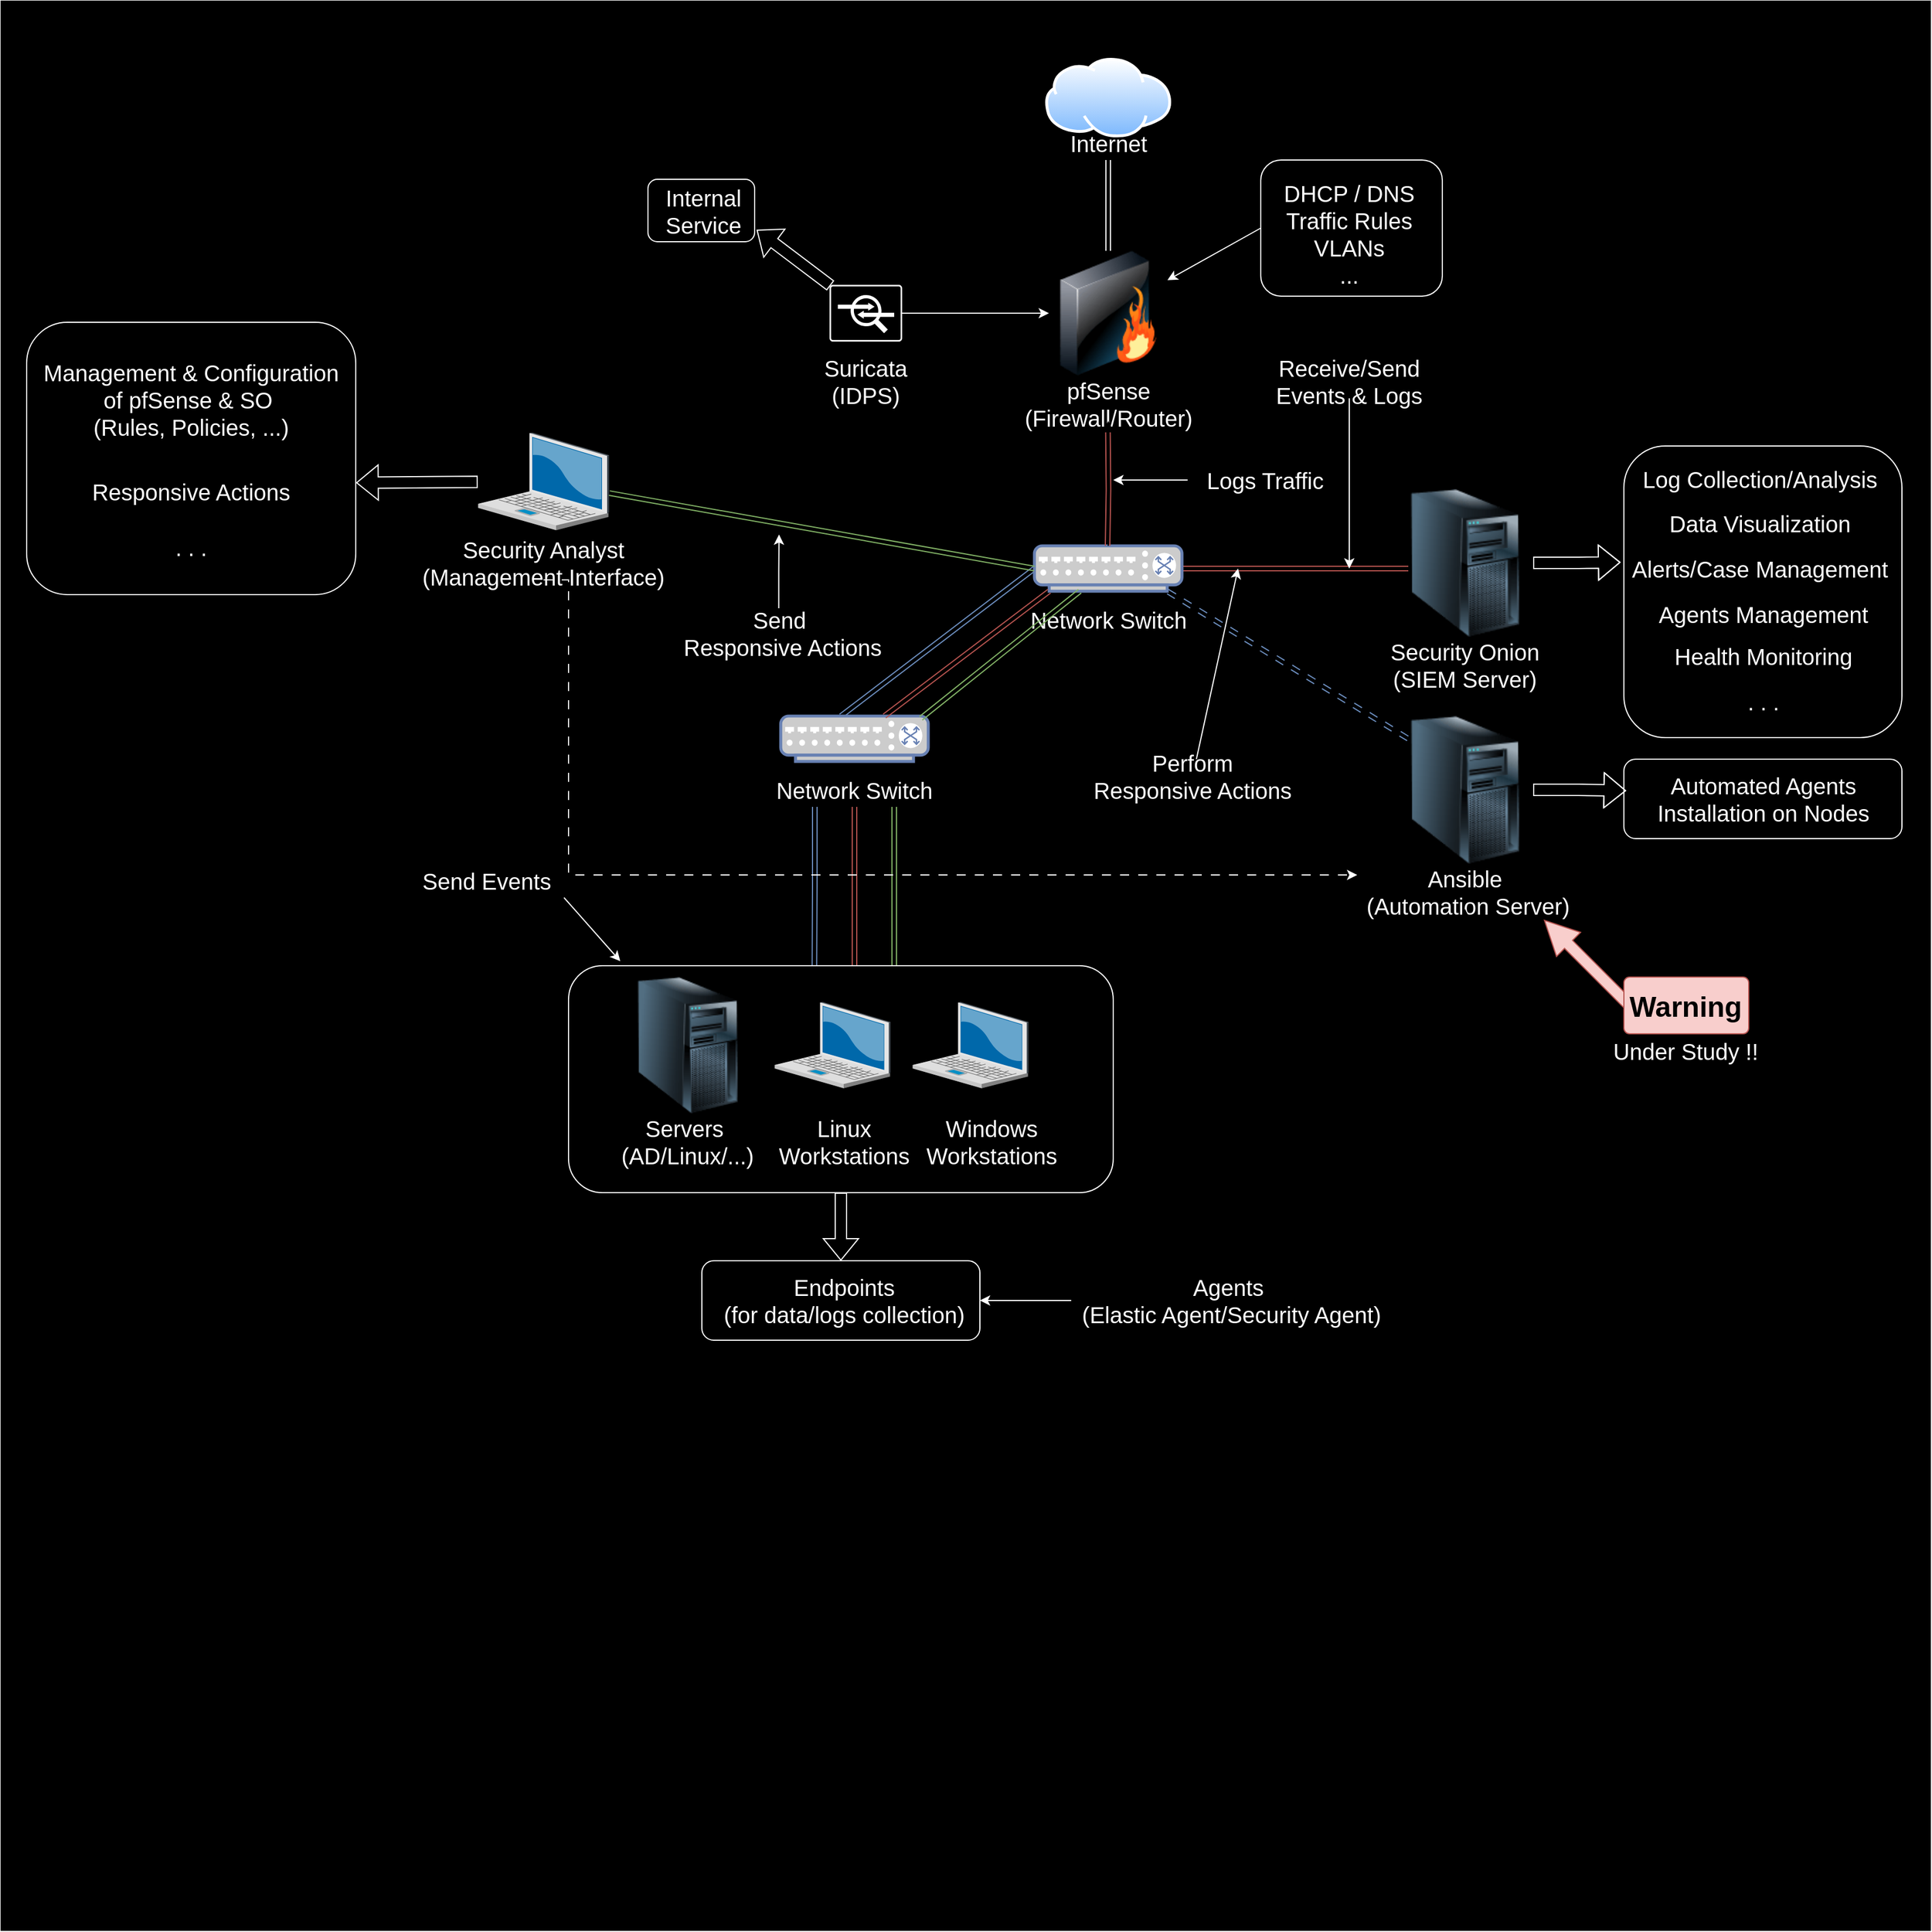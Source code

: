 <mxfile version="24.6.2" type="github">
  <diagram name="Page-1" id="b3lSfJ-mZ4IB6_b0n24v">
    <mxGraphModel dx="2950" dy="1058" grid="1" gridSize="10" guides="1" tooltips="1" connect="1" arrows="1" fold="1" page="1" pageScale="1" pageWidth="850" pageHeight="1100" math="0" shadow="0">
      <root>
        <mxCell id="0" />
        <mxCell id="1" parent="0" />
        <mxCell id="QeLuO8RoZQrud-wa69J5-1" value="" style="whiteSpace=wrap;html=1;aspect=fixed;strokeColor=#000000;fillColor=#000000;movable=0;resizable=0;rotatable=0;deletable=0;editable=0;locked=1;connectable=0;" parent="1" vertex="1">
          <mxGeometry x="-440" width="1700" height="1700" as="geometry" />
        </mxCell>
        <mxCell id="QeLuO8RoZQrud-wa69J5-7" value="" style="group" parent="1" vertex="1" connectable="0">
          <mxGeometry x="480" y="50" width="111.11" height="90" as="geometry" />
        </mxCell>
        <mxCell id="QeLuO8RoZQrud-wa69J5-2" value="" style="image;aspect=fixed;perimeter=ellipsePerimeter;html=1;align=center;shadow=0;dashed=0;spacingTop=3;image=img/lib/active_directory/internet_cloud.svg;" parent="QeLuO8RoZQrud-wa69J5-7" vertex="1">
          <mxGeometry width="111.11" height="70" as="geometry" />
        </mxCell>
        <mxCell id="QeLuO8RoZQrud-wa69J5-4" value="&lt;font color=&quot;#ffffff&quot; style=&quot;font-size: 20px;&quot;&gt;Internet&lt;/font&gt;" style="text;html=1;align=center;verticalAlign=middle;whiteSpace=wrap;rounded=0;" parent="QeLuO8RoZQrud-wa69J5-7" vertex="1">
          <mxGeometry x="25.56" y="60" width="60" height="30" as="geometry" />
        </mxCell>
        <mxCell id="QeLuO8RoZQrud-wa69J5-8" value="" style="group" parent="1" vertex="1" connectable="0">
          <mxGeometry x="447.78" y="220" width="175.56" height="150" as="geometry" />
        </mxCell>
        <mxCell id="QeLuO8RoZQrud-wa69J5-3" value="" style="image;html=1;image=img/lib/clip_art/networking/Firewall_128x128.png" parent="QeLuO8RoZQrud-wa69J5-8" vertex="1">
          <mxGeometry x="35.56" width="104.44" height="110" as="geometry" />
        </mxCell>
        <mxCell id="QeLuO8RoZQrud-wa69J5-6" value="&lt;div&gt;&lt;font color=&quot;#ffffff&quot; style=&quot;font-size: 20px;&quot;&gt;pfSense&lt;/font&gt;&lt;/div&gt;&lt;div&gt;&lt;font color=&quot;#ffffff&quot; style=&quot;font-size: 20px;&quot;&gt;(Firewall/Router)&lt;br&gt;&lt;/font&gt;&lt;/div&gt;" style="text;html=1;align=center;verticalAlign=middle;whiteSpace=wrap;rounded=0;" parent="QeLuO8RoZQrud-wa69J5-8" vertex="1">
          <mxGeometry y="120" width="175.56" height="30" as="geometry" />
        </mxCell>
        <mxCell id="QeLuO8RoZQrud-wa69J5-15" value="" style="group" parent="1" vertex="1" connectable="0">
          <mxGeometry x="465.56" y="480" width="140.0" height="80" as="geometry" />
        </mxCell>
        <mxCell id="QeLuO8RoZQrud-wa69J5-59" style="edgeStyle=orthogonalEdgeStyle;rounded=0;orthogonalLoop=1;jettySize=auto;html=1;shape=link;strokeColor=#b85450;fillColor=#f8cecc;" parent="QeLuO8RoZQrud-wa69J5-15" source="QeLuO8RoZQrud-wa69J5-13" edge="1">
          <mxGeometry relative="1" as="geometry">
            <mxPoint x="334.44" y="20" as="targetPoint" />
          </mxGeometry>
        </mxCell>
        <mxCell id="QeLuO8RoZQrud-wa69J5-61" style="rounded=0;orthogonalLoop=1;jettySize=auto;html=1;exitX=0.9;exitY=1;exitDx=0;exitDy=0;exitPerimeter=0;shape=link;strokeColor=#6c8ebf;fillColor=#dae8fc;dashed=1;dashPattern=8 8;" parent="QeLuO8RoZQrud-wa69J5-15" source="QeLuO8RoZQrud-wa69J5-13" edge="1">
          <mxGeometry relative="1" as="geometry">
            <mxPoint x="334.44" y="170" as="targetPoint" />
          </mxGeometry>
        </mxCell>
        <mxCell id="QeLuO8RoZQrud-wa69J5-68" style="rounded=0;orthogonalLoop=1;jettySize=auto;html=1;exitX=0;exitY=0.5;exitDx=0;exitDy=0;exitPerimeter=0;shape=link;strokeColor=#6c8ebf;fillColor=#dae8fc;" parent="QeLuO8RoZQrud-wa69J5-15" source="QeLuO8RoZQrud-wa69J5-13" edge="1">
          <mxGeometry relative="1" as="geometry">
            <mxPoint x="-165.56" y="150" as="targetPoint" />
          </mxGeometry>
        </mxCell>
        <mxCell id="QeLuO8RoZQrud-wa69J5-13" value="" style="fontColor=#0066CC;verticalAlign=top;verticalLabelPosition=bottom;labelPosition=center;align=center;html=1;outlineConnect=0;fillColor=#CCCCCC;strokeColor=#6881B3;gradientColor=none;gradientDirection=north;strokeWidth=2;shape=mxgraph.networks.switch;" parent="QeLuO8RoZQrud-wa69J5-15" vertex="1">
          <mxGeometry x="5" width="130" height="40" as="geometry" />
        </mxCell>
        <mxCell id="QeLuO8RoZQrud-wa69J5-14" value="&lt;font color=&quot;#ffffff&quot; style=&quot;font-size: 20px;&quot;&gt;Network Switch&lt;br&gt;&lt;/font&gt;" style="text;html=1;align=center;verticalAlign=middle;whiteSpace=wrap;rounded=0;" parent="QeLuO8RoZQrud-wa69J5-15" vertex="1">
          <mxGeometry y="50" width="140" height="30" as="geometry" />
        </mxCell>
        <mxCell id="QeLuO8RoZQrud-wa69J5-16" value="" style="group" parent="1" vertex="1" connectable="0">
          <mxGeometry x="242" y="630" width="140.0" height="80" as="geometry" />
        </mxCell>
        <mxCell id="QeLuO8RoZQrud-wa69J5-17" value="" style="fontColor=#0066CC;verticalAlign=top;verticalLabelPosition=bottom;labelPosition=center;align=center;html=1;outlineConnect=0;fillColor=#CCCCCC;strokeColor=#6881B3;gradientColor=none;gradientDirection=north;strokeWidth=2;shape=mxgraph.networks.switch;" parent="QeLuO8RoZQrud-wa69J5-16" vertex="1">
          <mxGeometry x="5" width="130" height="40" as="geometry" />
        </mxCell>
        <mxCell id="QeLuO8RoZQrud-wa69J5-53" style="edgeStyle=orthogonalEdgeStyle;rounded=0;orthogonalLoop=1;jettySize=auto;html=1;strokeColor=#b85450;shape=link;fillColor=#f8cecc;" parent="QeLuO8RoZQrud-wa69J5-16" source="QeLuO8RoZQrud-wa69J5-18" edge="1">
          <mxGeometry relative="1" as="geometry">
            <mxPoint x="70" y="220" as="targetPoint" />
          </mxGeometry>
        </mxCell>
        <mxCell id="QeLuO8RoZQrud-wa69J5-69" style="edgeStyle=orthogonalEdgeStyle;rounded=0;orthogonalLoop=1;jettySize=auto;html=1;exitX=0.25;exitY=1;exitDx=0;exitDy=0;fillColor=#dae8fc;strokeColor=#6c8ebf;shape=link;" parent="QeLuO8RoZQrud-wa69J5-16" source="QeLuO8RoZQrud-wa69J5-18" edge="1">
          <mxGeometry relative="1" as="geometry">
            <mxPoint x="34.667" y="220" as="targetPoint" />
          </mxGeometry>
        </mxCell>
        <mxCell id="QeLuO8RoZQrud-wa69J5-74" style="edgeStyle=orthogonalEdgeStyle;rounded=0;orthogonalLoop=1;jettySize=auto;html=1;exitX=0.75;exitY=1;exitDx=0;exitDy=0;shape=link;fillColor=#d5e8d4;strokeColor=#82b366;" parent="QeLuO8RoZQrud-wa69J5-16" source="QeLuO8RoZQrud-wa69J5-18" edge="1">
          <mxGeometry relative="1" as="geometry">
            <mxPoint x="105" y="220.0" as="targetPoint" />
          </mxGeometry>
        </mxCell>
        <mxCell id="QeLuO8RoZQrud-wa69J5-18" value="&lt;font color=&quot;#ffffff&quot; style=&quot;font-size: 20px;&quot;&gt;Network Switch&lt;br&gt;&lt;/font&gt;" style="text;html=1;align=center;verticalAlign=middle;whiteSpace=wrap;rounded=0;" parent="QeLuO8RoZQrud-wa69J5-16" vertex="1">
          <mxGeometry y="50" width="140" height="30" as="geometry" />
        </mxCell>
        <mxCell id="QeLuO8RoZQrud-wa69J5-28" value="" style="group" parent="1" vertex="1" connectable="0">
          <mxGeometry x="780" y="430" width="140" height="170" as="geometry" />
        </mxCell>
        <mxCell id="QeLuO8RoZQrud-wa69J5-19" value="" style="image;html=1;image=img/lib/clip_art/computers/Server_Tower_128x128.png" parent="QeLuO8RoZQrud-wa69J5-28" vertex="1">
          <mxGeometry x="10" width="120" height="130" as="geometry" />
        </mxCell>
        <mxCell id="QeLuO8RoZQrud-wa69J5-25" value="&lt;font color=&quot;#ffffff&quot; style=&quot;font-size: 20px;&quot;&gt;Security Onion (SIEM Server)&lt;br&gt;&lt;/font&gt;" style="text;html=1;align=center;verticalAlign=middle;whiteSpace=wrap;rounded=0;" parent="QeLuO8RoZQrud-wa69J5-28" vertex="1">
          <mxGeometry y="140" width="140" height="30" as="geometry" />
        </mxCell>
        <mxCell id="QeLuO8RoZQrud-wa69J5-27" style="edgeStyle=orthogonalEdgeStyle;rounded=0;orthogonalLoop=1;jettySize=auto;html=1;exitX=0.5;exitY=1;exitDx=0;exitDy=0;" parent="QeLuO8RoZQrud-wa69J5-28" source="QeLuO8RoZQrud-wa69J5-25" target="QeLuO8RoZQrud-wa69J5-25" edge="1">
          <mxGeometry relative="1" as="geometry" />
        </mxCell>
        <mxCell id="QeLuO8RoZQrud-wa69J5-42" value="" style="group" parent="1" vertex="1" connectable="0">
          <mxGeometry x="755" y="630" width="190" height="170" as="geometry" />
        </mxCell>
        <mxCell id="QeLuO8RoZQrud-wa69J5-39" value="" style="image;html=1;image=img/lib/clip_art/computers/Server_Tower_128x128.png" parent="QeLuO8RoZQrud-wa69J5-42" vertex="1">
          <mxGeometry x="35" width="120" height="130" as="geometry" />
        </mxCell>
        <mxCell id="QeLuO8RoZQrud-wa69J5-40" value="&lt;div&gt;&lt;font color=&quot;#ffffff&quot; style=&quot;font-size: 20px;&quot;&gt;Ansible&lt;/font&gt;&lt;/div&gt;&lt;div&gt;&lt;font color=&quot;#ffffff&quot; style=&quot;font-size: 20px;&quot;&gt;&amp;nbsp;(Automation Server)&lt;/font&gt;&lt;/div&gt;" style="text;html=1;align=center;verticalAlign=middle;whiteSpace=wrap;rounded=0;" parent="QeLuO8RoZQrud-wa69J5-42" vertex="1">
          <mxGeometry y="140" width="190" height="30" as="geometry" />
        </mxCell>
        <mxCell id="QeLuO8RoZQrud-wa69J5-41" style="edgeStyle=orthogonalEdgeStyle;rounded=0;orthogonalLoop=1;jettySize=auto;html=1;exitX=0.5;exitY=1;exitDx=0;exitDy=0;" parent="QeLuO8RoZQrud-wa69J5-42" source="QeLuO8RoZQrud-wa69J5-40" target="QeLuO8RoZQrud-wa69J5-40" edge="1">
          <mxGeometry relative="1" as="geometry" />
        </mxCell>
        <mxCell id="QeLuO8RoZQrud-wa69J5-138" style="edgeStyle=orthogonalEdgeStyle;rounded=0;orthogonalLoop=1;jettySize=auto;html=1;exitX=0;exitY=1;exitDx=0;exitDy=0;" parent="QeLuO8RoZQrud-wa69J5-42" source="QeLuO8RoZQrud-wa69J5-40" target="QeLuO8RoZQrud-wa69J5-40" edge="1">
          <mxGeometry relative="1" as="geometry" />
        </mxCell>
        <mxCell id="QeLuO8RoZQrud-wa69J5-50" value="" style="group" parent="1" vertex="1" connectable="0">
          <mxGeometry x="-73" y="380" width="222" height="130" as="geometry" />
        </mxCell>
        <mxCell id="QeLuO8RoZQrud-wa69J5-43" value="" style="verticalLabelPosition=bottom;sketch=0;aspect=fixed;html=1;verticalAlign=top;strokeColor=none;align=center;outlineConnect=0;shape=mxgraph.citrix.laptop_2;" parent="QeLuO8RoZQrud-wa69J5-50" vertex="1">
          <mxGeometry x="53" width="116" height="86.5" as="geometry" />
        </mxCell>
        <mxCell id="QeLuO8RoZQrud-wa69J5-48" value="&lt;div&gt;&lt;font color=&quot;#ffffff&quot; style=&quot;font-size: 20px;&quot;&gt;Security Analyst&lt;/font&gt;&lt;/div&gt;&lt;div&gt;&lt;font color=&quot;#ffffff&quot; style=&quot;font-size: 20px;&quot;&gt;(Management Interface)&lt;br&gt;&lt;/font&gt;&lt;/div&gt;" style="text;html=1;align=center;verticalAlign=middle;whiteSpace=wrap;rounded=0;" parent="QeLuO8RoZQrud-wa69J5-50" vertex="1">
          <mxGeometry y="100" width="222" height="30" as="geometry" />
        </mxCell>
        <mxCell id="QeLuO8RoZQrud-wa69J5-30" value="" style="image;html=1;image=img/lib/clip_art/computers/Server_Tower_128x128.png" parent="1" vertex="1">
          <mxGeometry x="110" y="860" width="110" height="120" as="geometry" />
        </mxCell>
        <mxCell id="QeLuO8RoZQrud-wa69J5-31" value="" style="verticalLabelPosition=bottom;sketch=0;aspect=fixed;html=1;verticalAlign=top;strokeColor=none;align=center;outlineConnect=0;shape=mxgraph.citrix.laptop_2;" parent="1" vertex="1">
          <mxGeometry x="241.41" y="881.75" width="102.59" height="76.5" as="geometry" />
        </mxCell>
        <mxCell id="QeLuO8RoZQrud-wa69J5-32" value="" style="verticalLabelPosition=bottom;sketch=0;aspect=fixed;html=1;verticalAlign=top;strokeColor=none;align=center;outlineConnect=0;shape=mxgraph.citrix.laptop_2;" parent="1" vertex="1">
          <mxGeometry x="362.97" y="881.75" width="102.59" height="76.5" as="geometry" />
        </mxCell>
        <mxCell id="QeLuO8RoZQrud-wa69J5-102" style="edgeStyle=orthogonalEdgeStyle;rounded=0;orthogonalLoop=1;jettySize=auto;html=1;entryX=0.5;entryY=0;entryDx=0;entryDy=0;shape=flexArrow;strokeColor=#FFFFFF;" parent="1" source="QeLuO8RoZQrud-wa69J5-36" target="QeLuO8RoZQrud-wa69J5-101" edge="1">
          <mxGeometry relative="1" as="geometry" />
        </mxCell>
        <mxCell id="QeLuO8RoZQrud-wa69J5-36" value="" style="rounded=1;whiteSpace=wrap;html=1;fillColor=none;strokeColor=#FFFFFF;movable=1;resizable=1;rotatable=1;deletable=1;editable=1;locked=0;connectable=1;" parent="1" vertex="1">
          <mxGeometry x="60" y="850" width="480" height="200" as="geometry" />
        </mxCell>
        <mxCell id="QeLuO8RoZQrud-wa69J5-33" value="&lt;div&gt;&lt;font color=&quot;#ffffff&quot; style=&quot;font-size: 20px;&quot;&gt;Servers&amp;nbsp;&lt;/font&gt;&lt;/div&gt;&lt;div&gt;&lt;font color=&quot;#ffffff&quot; style=&quot;font-size: 20px;&quot;&gt;(AD/Linux/...)&lt;br&gt;&lt;/font&gt;&lt;/div&gt;" style="text;html=1;align=center;verticalAlign=middle;whiteSpace=wrap;rounded=0;" parent="1" vertex="1">
          <mxGeometry x="95" y="990" width="140" height="30" as="geometry" />
        </mxCell>
        <mxCell id="QeLuO8RoZQrud-wa69J5-34" value="&lt;font color=&quot;#ffffff&quot; style=&quot;font-size: 20px;&quot;&gt;Windows Workstations&lt;br&gt;&lt;/font&gt;" style="text;html=1;align=center;verticalAlign=middle;whiteSpace=wrap;rounded=0;" parent="1" vertex="1">
          <mxGeometry x="362.97" y="990" width="140" height="30" as="geometry" />
        </mxCell>
        <mxCell id="QeLuO8RoZQrud-wa69J5-35" value="&lt;font color=&quot;#ffffff&quot; style=&quot;font-size: 20px;&quot;&gt;Linux Workstations&lt;br&gt;&lt;/font&gt;" style="text;html=1;align=center;verticalAlign=middle;whiteSpace=wrap;rounded=0;" parent="1" vertex="1">
          <mxGeometry x="232.97" y="990" width="140" height="30" as="geometry" />
        </mxCell>
        <mxCell id="QeLuO8RoZQrud-wa69J5-37" value="&lt;div&gt;&lt;font color=&quot;#ffffff&quot; style=&quot;font-size: 20px;&quot;&gt;Endpoints &lt;br&gt;&lt;/font&gt;&lt;/div&gt;&lt;div&gt;&lt;font color=&quot;#ffffff&quot; style=&quot;font-size: 20px;&quot;&gt;(for data/logs collection)&lt;br&gt;&lt;/font&gt;&lt;/div&gt;" style="text;html=1;align=center;verticalAlign=middle;whiteSpace=wrap;rounded=0;" parent="1" vertex="1">
          <mxGeometry x="182.97" y="1130" width="240" height="30" as="geometry" />
        </mxCell>
        <mxCell id="QeLuO8RoZQrud-wa69J5-57" style="edgeStyle=orthogonalEdgeStyle;rounded=0;orthogonalLoop=1;jettySize=auto;html=1;shape=link;strokeColor=#b85450;fillColor=#f8cecc;" parent="1" edge="1">
          <mxGeometry relative="1" as="geometry">
            <mxPoint x="535" y="480" as="targetPoint" />
            <mxPoint x="535.331" y="380" as="sourcePoint" />
          </mxGeometry>
        </mxCell>
        <mxCell id="QeLuO8RoZQrud-wa69J5-58" value="" style="edgeStyle=orthogonalEdgeStyle;rounded=0;orthogonalLoop=1;jettySize=auto;html=1;" parent="1" source="QeLuO8RoZQrud-wa69J5-13" target="QeLuO8RoZQrud-wa69J5-6" edge="1">
          <mxGeometry relative="1" as="geometry" />
        </mxCell>
        <mxCell id="QeLuO8RoZQrud-wa69J5-63" style="rounded=0;orthogonalLoop=1;jettySize=auto;html=1;exitX=0;exitY=0.5;exitDx=0;exitDy=0;exitPerimeter=0;shape=link;strokeColor=#82b366;fillColor=#d5e8d4;" parent="1" source="QeLuO8RoZQrud-wa69J5-13" target="QeLuO8RoZQrud-wa69J5-43" edge="1">
          <mxGeometry relative="1" as="geometry" />
        </mxCell>
        <mxCell id="QeLuO8RoZQrud-wa69J5-64" style="edgeStyle=orthogonalEdgeStyle;rounded=0;orthogonalLoop=1;jettySize=auto;html=1;exitX=0.5;exitY=1;exitDx=0;exitDy=0;entryX=0.5;entryY=0;entryDx=0;entryDy=0;shape=link;strokeColor=#FFFFFF;" parent="1" source="QeLuO8RoZQrud-wa69J5-4" target="QeLuO8RoZQrud-wa69J5-3" edge="1">
          <mxGeometry relative="1" as="geometry" />
        </mxCell>
        <mxCell id="QeLuO8RoZQrud-wa69J5-65" style="edgeStyle=orthogonalEdgeStyle;rounded=0;orthogonalLoop=1;jettySize=auto;html=1;strokeColor=#FFFFFF;" parent="1" source="QeLuO8RoZQrud-wa69J5-10" target="QeLuO8RoZQrud-wa69J5-3" edge="1">
          <mxGeometry relative="1" as="geometry" />
        </mxCell>
        <mxCell id="QeLuO8RoZQrud-wa69J5-66" style="rounded=0;orthogonalLoop=1;jettySize=auto;html=1;exitX=0.1;exitY=1;exitDx=0;exitDy=0;exitPerimeter=0;shape=link;strokeColor=#b85450;fillColor=#f8cecc;" parent="1" source="QeLuO8RoZQrud-wa69J5-13" target="QeLuO8RoZQrud-wa69J5-17" edge="1">
          <mxGeometry relative="1" as="geometry" />
        </mxCell>
        <mxCell id="QeLuO8RoZQrud-wa69J5-72" style="rounded=0;orthogonalLoop=1;jettySize=auto;html=1;exitX=0.95;exitY=0.05;exitDx=0;exitDy=0;exitPerimeter=0;fillColor=#d5e8d4;strokeColor=#82b366;shape=link;" parent="1" source="QeLuO8RoZQrud-wa69J5-17" target="QeLuO8RoZQrud-wa69J5-13" edge="1">
          <mxGeometry relative="1" as="geometry" />
        </mxCell>
        <mxCell id="QeLuO8RoZQrud-wa69J5-75" value="&lt;div&gt;&lt;font color=&quot;#ffffff&quot; style=&quot;font-size: 20px;&quot;&gt;Internal Service&lt;br&gt;&lt;/font&gt;&lt;/div&gt;" style="text;html=1;align=center;verticalAlign=middle;whiteSpace=wrap;rounded=0;" parent="1" vertex="1">
          <mxGeometry x="149.0" y="170" width="60" height="30" as="geometry" />
        </mxCell>
        <mxCell id="QeLuO8RoZQrud-wa69J5-89" value="" style="group" parent="1" vertex="1" connectable="0">
          <mxGeometry x="990" y="392" width="250" height="276.02" as="geometry" />
        </mxCell>
        <mxCell id="QeLuO8RoZQrud-wa69J5-82" value="&lt;div&gt;&lt;font color=&quot;#ffffff&quot; style=&quot;font-size: 20px;&quot;&gt;Log Collection/Analysis&lt;br&gt;&lt;/font&gt;&lt;/div&gt;" style="text;html=1;align=center;verticalAlign=middle;whiteSpace=wrap;rounded=0;" parent="QeLuO8RoZQrud-wa69J5-89" vertex="1">
          <mxGeometry x="15" y="11.682" width="210" height="35.045" as="geometry" />
        </mxCell>
        <mxCell id="QeLuO8RoZQrud-wa69J5-83" value="&lt;div&gt;&lt;font color=&quot;#ffffff&quot; style=&quot;font-size: 20px;&quot;&gt;Data Visualization&lt;br&gt;&lt;/font&gt;&lt;/div&gt;" style="text;html=1;align=center;verticalAlign=middle;whiteSpace=wrap;rounded=0;" parent="QeLuO8RoZQrud-wa69J5-89" vertex="1">
          <mxGeometry x="15" y="50.001" width="210" height="35.045" as="geometry" />
        </mxCell>
        <mxCell id="QeLuO8RoZQrud-wa69J5-84" value="&lt;div&gt;&lt;font color=&quot;#ffffff&quot; style=&quot;font-size: 20px;&quot;&gt;Alerts/Case Management&lt;br&gt;&lt;/font&gt;&lt;/div&gt;" style="text;html=1;align=center;verticalAlign=middle;whiteSpace=wrap;rounded=0;" parent="QeLuO8RoZQrud-wa69J5-89" vertex="1">
          <mxGeometry x="5" y="90" width="230" height="35.045" as="geometry" />
        </mxCell>
        <mxCell id="QeLuO8RoZQrud-wa69J5-86" value="&lt;div&gt;&lt;font color=&quot;#ffffff&quot; style=&quot;font-size: 20px;&quot;&gt;Agents Management&lt;/font&gt;&lt;/div&gt;" style="text;html=1;align=center;verticalAlign=middle;whiteSpace=wrap;rounded=0;" parent="QeLuO8RoZQrud-wa69J5-89" vertex="1">
          <mxGeometry x="7.5" y="129.999" width="230" height="35.045" as="geometry" />
        </mxCell>
        <mxCell id="QeLuO8RoZQrud-wa69J5-134" value="&lt;font color=&quot;#ffffff&quot; style=&quot;font-size: 20px;&quot;&gt;Health Monitoring&lt;/font&gt;" style="text;html=1;align=center;verticalAlign=middle;whiteSpace=wrap;rounded=0;" parent="QeLuO8RoZQrud-wa69J5-89" vertex="1">
          <mxGeometry x="32.5" y="170" width="180" height="30" as="geometry" />
        </mxCell>
        <mxCell id="QeLuO8RoZQrud-wa69J5-88" value="" style="rounded=1;whiteSpace=wrap;html=1;fillColor=none;strokeColor=#FFFFFF;" parent="QeLuO8RoZQrud-wa69J5-89" vertex="1">
          <mxGeometry y="-1.776e-14" width="245" height="257" as="geometry" />
        </mxCell>
        <mxCell id="QeLuO8RoZQrud-wa69J5-135" value="&lt;font color=&quot;#ffffff&quot; style=&quot;font-size: 20px;&quot;&gt;. . .&lt;br&gt;&lt;/font&gt;" style="text;html=1;align=center;verticalAlign=middle;whiteSpace=wrap;rounded=0;" parent="QeLuO8RoZQrud-wa69J5-89" vertex="1">
          <mxGeometry x="32.5" y="210" width="180" height="30" as="geometry" />
        </mxCell>
        <mxCell id="QeLuO8RoZQrud-wa69J5-77" value="" style="group" parent="1" vertex="1" connectable="0">
          <mxGeometry x="290" y="250" width="64" height="100" as="geometry" />
        </mxCell>
        <mxCell id="QeLuO8RoZQrud-wa69J5-10" value="" style="sketch=0;points=[[0.015,0.015,0],[0.985,0.015,0],[0.985,0.985,0],[0.015,0.985,0],[0.25,0,0],[0.5,0,0],[0.75,0,0],[1,0.25,0],[1,0.5,0],[1,0.75,0],[0.75,1,0],[0.5,1,0],[0.25,1,0],[0,0.75,0],[0,0.5,0],[0,0.25,0]];verticalLabelPosition=bottom;html=1;verticalAlign=top;aspect=fixed;align=center;pointerEvents=1;shape=mxgraph.cisco19.rect;prIcon=ips_ids;fillColor=none;strokeColor=#FFFFFF;" parent="QeLuO8RoZQrud-wa69J5-77" vertex="1">
          <mxGeometry width="64" height="50" as="geometry" />
        </mxCell>
        <mxCell id="QeLuO8RoZQrud-wa69J5-11" value="&lt;div&gt;&lt;font color=&quot;#ffffff&quot; style=&quot;font-size: 20px;&quot;&gt;Suricata&lt;/font&gt;&lt;/div&gt;&lt;div&gt;&lt;font color=&quot;#ffffff&quot; style=&quot;font-size: 20px;&quot;&gt;(IDPS)&lt;br&gt;&lt;/font&gt;&lt;/div&gt;" style="text;html=1;align=center;verticalAlign=middle;whiteSpace=wrap;rounded=0;" parent="QeLuO8RoZQrud-wa69J5-77" vertex="1">
          <mxGeometry x="2.0" y="70" width="60" height="30" as="geometry" />
        </mxCell>
        <mxCell id="QeLuO8RoZQrud-wa69J5-80" style="rounded=0;orthogonalLoop=1;jettySize=auto;html=1;exitX=0.015;exitY=0.015;exitDx=0;exitDy=0;exitPerimeter=0;entryX=0.961;entryY=0.736;entryDx=0;entryDy=0;entryPerimeter=0;shape=flexArrow;strokeColor=#FFFFFF;" parent="1" source="QeLuO8RoZQrud-wa69J5-10" edge="1">
          <mxGeometry relative="1" as="geometry">
            <mxPoint x="225.788" y="201.52" as="targetPoint" />
          </mxGeometry>
        </mxCell>
        <mxCell id="QeLuO8RoZQrud-wa69J5-90" style="edgeStyle=orthogonalEdgeStyle;rounded=0;orthogonalLoop=1;jettySize=auto;html=1;entryX=-0.012;entryY=0.399;entryDx=0;entryDy=0;entryPerimeter=0;shape=flexArrow;strokeColor=#FFFFFF;" parent="1" source="QeLuO8RoZQrud-wa69J5-19" target="QeLuO8RoZQrud-wa69J5-88" edge="1">
          <mxGeometry relative="1" as="geometry" />
        </mxCell>
        <mxCell id="QeLuO8RoZQrud-wa69J5-97" value="" style="group" parent="1" vertex="1" connectable="0">
          <mxGeometry x="990" y="668" width="245" height="70" as="geometry" />
        </mxCell>
        <mxCell id="QeLuO8RoZQrud-wa69J5-92" value="&lt;div&gt;&lt;font color=&quot;#ffffff&quot; style=&quot;font-size: 20px;&quot;&gt;Automated Agents Installation on Nodes&lt;br&gt;&lt;/font&gt;&lt;/div&gt;" style="text;html=1;align=center;verticalAlign=middle;whiteSpace=wrap;rounded=0;" parent="QeLuO8RoZQrud-wa69J5-97" vertex="1">
          <mxGeometry x="17.5" y="20" width="210" height="30" as="geometry" />
        </mxCell>
        <mxCell id="QeLuO8RoZQrud-wa69J5-96" value="" style="rounded=1;whiteSpace=wrap;html=1;fillColor=none;strokeColor=#FFFFFF;" parent="QeLuO8RoZQrud-wa69J5-97" vertex="1">
          <mxGeometry width="245" height="70" as="geometry" />
        </mxCell>
        <mxCell id="QeLuO8RoZQrud-wa69J5-98" style="edgeStyle=orthogonalEdgeStyle;rounded=0;orthogonalLoop=1;jettySize=auto;html=1;entryX=0.008;entryY=0.396;entryDx=0;entryDy=0;entryPerimeter=0;shape=flexArrow;strokeColor=#FFFFFF;" parent="1" source="QeLuO8RoZQrud-wa69J5-39" target="QeLuO8RoZQrud-wa69J5-96" edge="1">
          <mxGeometry relative="1" as="geometry" />
        </mxCell>
        <mxCell id="QeLuO8RoZQrud-wa69J5-101" value="" style="rounded=1;whiteSpace=wrap;html=1;fillColor=none;strokeColor=#FFFFFF;" parent="1" vertex="1">
          <mxGeometry x="177.5" y="1110" width="245" height="70" as="geometry" />
        </mxCell>
        <mxCell id="QeLuO8RoZQrud-wa69J5-103" value="" style="rounded=1;whiteSpace=wrap;html=1;fillColor=none;strokeColor=#FFFFFF;" parent="1" vertex="1">
          <mxGeometry x="130" y="157" width="94" height="55" as="geometry" />
        </mxCell>
        <mxCell id="QeLuO8RoZQrud-wa69J5-107" style="edgeStyle=orthogonalEdgeStyle;rounded=0;orthogonalLoop=1;jettySize=auto;html=1;strokeColor=#FFFFFF;" parent="1" source="QeLuO8RoZQrud-wa69J5-105" edge="1">
          <mxGeometry relative="1" as="geometry">
            <mxPoint x="245.5" y="470" as="targetPoint" />
          </mxGeometry>
        </mxCell>
        <mxCell id="QeLuO8RoZQrud-wa69J5-105" value="&lt;br&gt;&lt;div&gt;&lt;font color=&quot;#ffffff&quot; style=&quot;font-size: 20px;&quot;&gt;Send&lt;/font&gt;&lt;/div&gt;&lt;div&gt;&lt;font color=&quot;#ffffff&quot; style=&quot;font-size: 20px;&quot;&gt;&amp;nbsp;Responsive Actions&lt;br&gt;&lt;/font&gt;&lt;/div&gt;" style="text;html=1;align=center;verticalAlign=middle;whiteSpace=wrap;rounded=0;" parent="1" vertex="1">
          <mxGeometry x="137.5" y="535" width="215.5" height="30" as="geometry" />
        </mxCell>
        <mxCell id="QeLuO8RoZQrud-wa69J5-109" style="edgeStyle=orthogonalEdgeStyle;rounded=0;orthogonalLoop=1;jettySize=auto;html=1;strokeColor=#FFFFFF;" parent="1" source="QeLuO8RoZQrud-wa69J5-108" edge="1">
          <mxGeometry relative="1" as="geometry">
            <mxPoint x="540" y="422" as="targetPoint" />
          </mxGeometry>
        </mxCell>
        <mxCell id="QeLuO8RoZQrud-wa69J5-108" value="&lt;div&gt;&lt;font color=&quot;#ffffff&quot; style=&quot;font-size: 20px;&quot;&gt;Logs Traffic&lt;br&gt;&lt;/font&gt;&lt;/div&gt;" style="text;html=1;align=center;verticalAlign=middle;whiteSpace=wrap;rounded=0;" parent="1" vertex="1">
          <mxGeometry x="605.56" y="407" width="136" height="30" as="geometry" />
        </mxCell>
        <mxCell id="QeLuO8RoZQrud-wa69J5-110" value="&lt;div&gt;&lt;font color=&quot;#ffffff&quot; style=&quot;font-size: 20px;&quot;&gt;Send Events&lt;br&gt;&lt;/font&gt;&lt;/div&gt;" style="text;html=1;align=center;verticalAlign=middle;whiteSpace=wrap;rounded=0;" parent="1" vertex="1">
          <mxGeometry x="-80" y="760" width="136" height="30" as="geometry" />
        </mxCell>
        <mxCell id="QeLuO8RoZQrud-wa69J5-111" style="rounded=0;orthogonalLoop=1;jettySize=auto;html=1;exitX=1;exitY=1;exitDx=0;exitDy=0;entryX=0.095;entryY=-0.02;entryDx=0;entryDy=0;entryPerimeter=0;strokeColor=#FFFFFF;" parent="1" source="QeLuO8RoZQrud-wa69J5-110" target="QeLuO8RoZQrud-wa69J5-36" edge="1">
          <mxGeometry relative="1" as="geometry" />
        </mxCell>
        <mxCell id="QeLuO8RoZQrud-wa69J5-114" style="edgeStyle=orthogonalEdgeStyle;rounded=0;orthogonalLoop=1;jettySize=auto;html=1;strokeColor=#FFFFFF;" parent="1" source="QeLuO8RoZQrud-wa69J5-112" edge="1">
          <mxGeometry relative="1" as="geometry">
            <mxPoint x="748.0" y="500" as="targetPoint" />
          </mxGeometry>
        </mxCell>
        <mxCell id="QeLuO8RoZQrud-wa69J5-112" value="&lt;div&gt;&lt;font color=&quot;#ffffff&quot; style=&quot;font-size: 20px;&quot;&gt;Receive/Send Events &amp;amp; Logs&lt;br&gt;&lt;/font&gt;&lt;/div&gt;" style="text;html=1;align=center;verticalAlign=middle;whiteSpace=wrap;rounded=0;" parent="1" vertex="1">
          <mxGeometry x="680" y="320" width="136" height="30" as="geometry" />
        </mxCell>
        <mxCell id="QeLuO8RoZQrud-wa69J5-116" style="rounded=0;orthogonalLoop=1;jettySize=auto;html=1;strokeColor=#FFFFFF;" parent="1" source="QeLuO8RoZQrud-wa69J5-115" edge="1">
          <mxGeometry relative="1" as="geometry">
            <mxPoint x="650" y="500" as="targetPoint" />
          </mxGeometry>
        </mxCell>
        <mxCell id="QeLuO8RoZQrud-wa69J5-115" value="&lt;div&gt;&lt;font color=&quot;#ffffff&quot; style=&quot;font-size: 20px;&quot;&gt;Perform&lt;/font&gt;&lt;/div&gt;&lt;div&gt;&lt;font color=&quot;#ffffff&quot; style=&quot;font-size: 20px;&quot;&gt;Responsive Actions&lt;br&gt;&lt;/font&gt;&lt;/div&gt;" style="text;html=1;align=center;verticalAlign=middle;whiteSpace=wrap;rounded=0;" parent="1" vertex="1">
          <mxGeometry x="520" y="668" width="180" height="30" as="geometry" />
        </mxCell>
        <mxCell id="QeLuO8RoZQrud-wa69J5-118" style="edgeStyle=orthogonalEdgeStyle;rounded=0;orthogonalLoop=1;jettySize=auto;html=1;entryX=1;entryY=0.5;entryDx=0;entryDy=0;strokeColor=#FFFFFF;" parent="1" source="QeLuO8RoZQrud-wa69J5-117" target="QeLuO8RoZQrud-wa69J5-101" edge="1">
          <mxGeometry relative="1" as="geometry" />
        </mxCell>
        <mxCell id="QeLuO8RoZQrud-wa69J5-117" value="&lt;div&gt;&lt;font color=&quot;#ffffff&quot; style=&quot;font-size: 20px;&quot;&gt;Agents&lt;/font&gt;&lt;/div&gt;&lt;div&gt;&lt;font color=&quot;#ffffff&quot; style=&quot;font-size: 20px;&quot;&gt;&amp;nbsp;(Elastic Agent/Security Agent)&lt;br&gt;&lt;/font&gt;&lt;/div&gt;" style="text;html=1;align=center;verticalAlign=middle;whiteSpace=wrap;rounded=0;" parent="1" vertex="1">
          <mxGeometry x="502.97" y="1130" width="277.03" height="30" as="geometry" />
        </mxCell>
        <mxCell id="QeLuO8RoZQrud-wa69J5-119" value="&lt;div&gt;&lt;font color=&quot;#ffffff&quot; style=&quot;font-size: 20px;&quot;&gt;DHCP / DNS&lt;/font&gt;&lt;/div&gt;&lt;div&gt;&lt;font color=&quot;#ffffff&quot; style=&quot;font-size: 20px;&quot;&gt;Traffic Rules&lt;/font&gt;&lt;/div&gt;&lt;div&gt;&lt;font color=&quot;#ffffff&quot; style=&quot;font-size: 20px;&quot;&gt;VLANs&lt;/font&gt;&lt;/div&gt;&lt;div&gt;&lt;font color=&quot;#ffffff&quot; style=&quot;font-size: 20px;&quot;&gt;...&lt;br&gt;&lt;/font&gt;&lt;/div&gt;" style="text;html=1;align=center;verticalAlign=middle;whiteSpace=wrap;rounded=0;" parent="1" vertex="1">
          <mxGeometry x="680" y="190" width="136" height="30" as="geometry" />
        </mxCell>
        <mxCell id="QeLuO8RoZQrud-wa69J5-122" style="rounded=0;orthogonalLoop=1;jettySize=auto;html=1;exitX=0;exitY=0.5;exitDx=0;exitDy=0;strokeColor=#FFFFFF;" parent="1" source="QeLuO8RoZQrud-wa69J5-121" target="QeLuO8RoZQrud-wa69J5-3" edge="1">
          <mxGeometry relative="1" as="geometry" />
        </mxCell>
        <mxCell id="QeLuO8RoZQrud-wa69J5-121" value="" style="rounded=1;whiteSpace=wrap;html=1;fillColor=none;strokeColor=#FFFFFF;" parent="1" vertex="1">
          <mxGeometry x="670" y="140" width="160" height="120" as="geometry" />
        </mxCell>
        <mxCell id="QeLuO8RoZQrud-wa69J5-137" style="edgeStyle=orthogonalEdgeStyle;rounded=0;orthogonalLoop=1;jettySize=auto;html=1;exitX=0.5;exitY=1;exitDx=0;exitDy=0;dashed=1;dashPattern=8 8;strokeColor=#FFFFFF;" parent="1" source="QeLuO8RoZQrud-wa69J5-48" target="QeLuO8RoZQrud-wa69J5-40" edge="1">
          <mxGeometry relative="1" as="geometry">
            <mxPoint x="800" y="840" as="targetPoint" />
            <Array as="points">
              <mxPoint x="60" y="510" />
              <mxPoint x="60" y="770" />
            </Array>
          </mxGeometry>
        </mxCell>
        <mxCell id="k0qnyJYwxczEezlCYTnx-11" value="" style="group" vertex="1" connectable="0" parent="1">
          <mxGeometry x="-417.5" y="283" width="290" height="240" as="geometry" />
        </mxCell>
        <mxCell id="k0qnyJYwxczEezlCYTnx-2" value="&lt;div&gt;&lt;font color=&quot;#ffffff&quot; style=&quot;font-size: 20px;&quot;&gt;Management &amp;amp; Configuration of pfSense &amp;amp; SO&amp;nbsp;&lt;/font&gt;&lt;/div&gt;&lt;div&gt;&lt;font color=&quot;#ffffff&quot; style=&quot;font-size: 20px;&quot;&gt;(Rules, Policies, ...)&lt;br&gt;&lt;/font&gt;&lt;/div&gt;" style="text;html=1;align=center;verticalAlign=middle;whiteSpace=wrap;rounded=0;" vertex="1" parent="k0qnyJYwxczEezlCYTnx-11">
          <mxGeometry x="7.5" y="50" width="275" height="35.05" as="geometry" />
        </mxCell>
        <mxCell id="k0qnyJYwxczEezlCYTnx-7" value="" style="rounded=1;whiteSpace=wrap;html=1;fillColor=none;strokeColor=#FFFFFF;" vertex="1" parent="k0qnyJYwxczEezlCYTnx-11">
          <mxGeometry width="290" height="240" as="geometry" />
        </mxCell>
        <mxCell id="k0qnyJYwxczEezlCYTnx-9" value="&lt;div&gt;&lt;font color=&quot;#ffffff&quot; style=&quot;font-size: 20px;&quot;&gt;. . .&lt;br&gt;&lt;/font&gt;&lt;/div&gt;" style="text;html=1;align=center;verticalAlign=middle;whiteSpace=wrap;rounded=0;" vertex="1" parent="k0qnyJYwxczEezlCYTnx-11">
          <mxGeometry x="7.5" y="180" width="275" height="35.05" as="geometry" />
        </mxCell>
        <mxCell id="k0qnyJYwxczEezlCYTnx-10" value="&lt;div&gt;&lt;font color=&quot;#ffffff&quot; style=&quot;font-size: 20px;&quot;&gt;Responsive Actions&lt;br&gt;&lt;/font&gt;&lt;/div&gt;" style="text;html=1;align=center;verticalAlign=middle;whiteSpace=wrap;rounded=0;" vertex="1" parent="k0qnyJYwxczEezlCYTnx-11">
          <mxGeometry x="7.5" y="131.95" width="275" height="35.05" as="geometry" />
        </mxCell>
        <mxCell id="k0qnyJYwxczEezlCYTnx-12" style="rounded=0;orthogonalLoop=1;jettySize=auto;html=1;entryX=1.001;entryY=0.589;entryDx=0;entryDy=0;shape=flexArrow;strokeColor=#FFFFFF;entryPerimeter=0;" edge="1" parent="1" source="QeLuO8RoZQrud-wa69J5-43" target="k0qnyJYwxczEezlCYTnx-7">
          <mxGeometry relative="1" as="geometry" />
        </mxCell>
        <mxCell id="k0qnyJYwxczEezlCYTnx-14" style="edgeStyle=orthogonalEdgeStyle;rounded=0;orthogonalLoop=1;jettySize=auto;html=1;shape=arrow;fillColor=#f8cecc;strokeColor=#b85450;exitX=0.091;exitY=0.6;exitDx=0;exitDy=0;exitPerimeter=0;" edge="1" parent="1" source="k0qnyJYwxczEezlCYTnx-13">
          <mxGeometry relative="1" as="geometry">
            <mxPoint x="920" y="810" as="targetPoint" />
          </mxGeometry>
        </mxCell>
        <mxCell id="k0qnyJYwxczEezlCYTnx-13" value="&lt;font style=&quot;font-size: 25px;&quot;&gt;Warning&lt;/font&gt;" style="html=1;shadow=0;dashed=0;shape=mxgraph.bootstrap.rrect;rSize=5;strokeColor=#b85450;strokeWidth=1;fillColor=#f8cecc;whiteSpace=wrap;align=left;verticalAlign=middle;spacingLeft=0;fontStyle=1;fontSize=14;spacing=5;" vertex="1" parent="1">
          <mxGeometry x="990" y="860" width="110" height="50" as="geometry" />
        </mxCell>
        <mxCell id="k0qnyJYwxczEezlCYTnx-15" value="&lt;div&gt;&lt;font color=&quot;#ffffff&quot; style=&quot;font-size: 20px;&quot;&gt;Under Study !!&lt;br&gt;&lt;/font&gt;&lt;/div&gt;" style="text;html=1;align=center;verticalAlign=middle;whiteSpace=wrap;rounded=0;" vertex="1" parent="1">
          <mxGeometry x="906.49" y="910" width="277.03" height="30" as="geometry" />
        </mxCell>
      </root>
    </mxGraphModel>
  </diagram>
</mxfile>
